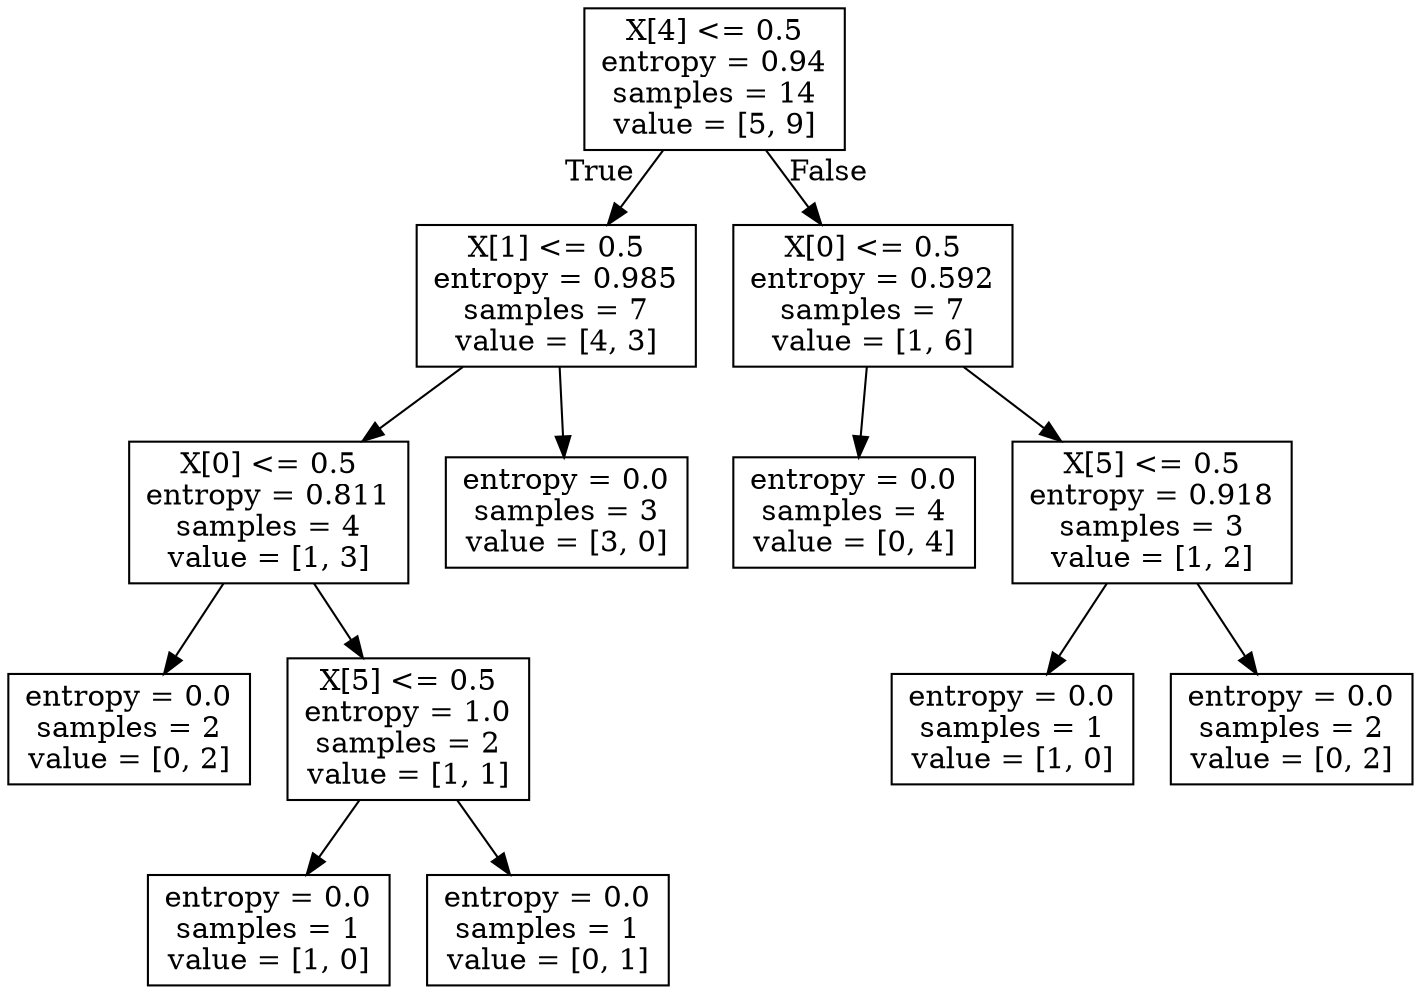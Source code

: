 digraph Tree {
node [shape=box] ;
0 [label="X[4] <= 0.5\nentropy = 0.94\nsamples = 14\nvalue = [5, 9]"] ;
1 [label="X[1] <= 0.5\nentropy = 0.985\nsamples = 7\nvalue = [4, 3]"] ;
0 -> 1 [labeldistance=2.5, labelangle=45, headlabel="True"] ;
2 [label="X[0] <= 0.5\nentropy = 0.811\nsamples = 4\nvalue = [1, 3]"] ;
1 -> 2 ;
3 [label="entropy = 0.0\nsamples = 2\nvalue = [0, 2]"] ;
2 -> 3 ;
4 [label="X[5] <= 0.5\nentropy = 1.0\nsamples = 2\nvalue = [1, 1]"] ;
2 -> 4 ;
5 [label="entropy = 0.0\nsamples = 1\nvalue = [1, 0]"] ;
4 -> 5 ;
6 [label="entropy = 0.0\nsamples = 1\nvalue = [0, 1]"] ;
4 -> 6 ;
7 [label="entropy = 0.0\nsamples = 3\nvalue = [3, 0]"] ;
1 -> 7 ;
8 [label="X[0] <= 0.5\nentropy = 0.592\nsamples = 7\nvalue = [1, 6]"] ;
0 -> 8 [labeldistance=2.5, labelangle=-45, headlabel="False"] ;
9 [label="entropy = 0.0\nsamples = 4\nvalue = [0, 4]"] ;
8 -> 9 ;
10 [label="X[5] <= 0.5\nentropy = 0.918\nsamples = 3\nvalue = [1, 2]"] ;
8 -> 10 ;
11 [label="entropy = 0.0\nsamples = 1\nvalue = [1, 0]"] ;
10 -> 11 ;
12 [label="entropy = 0.0\nsamples = 2\nvalue = [0, 2]"] ;
10 -> 12 ;
}